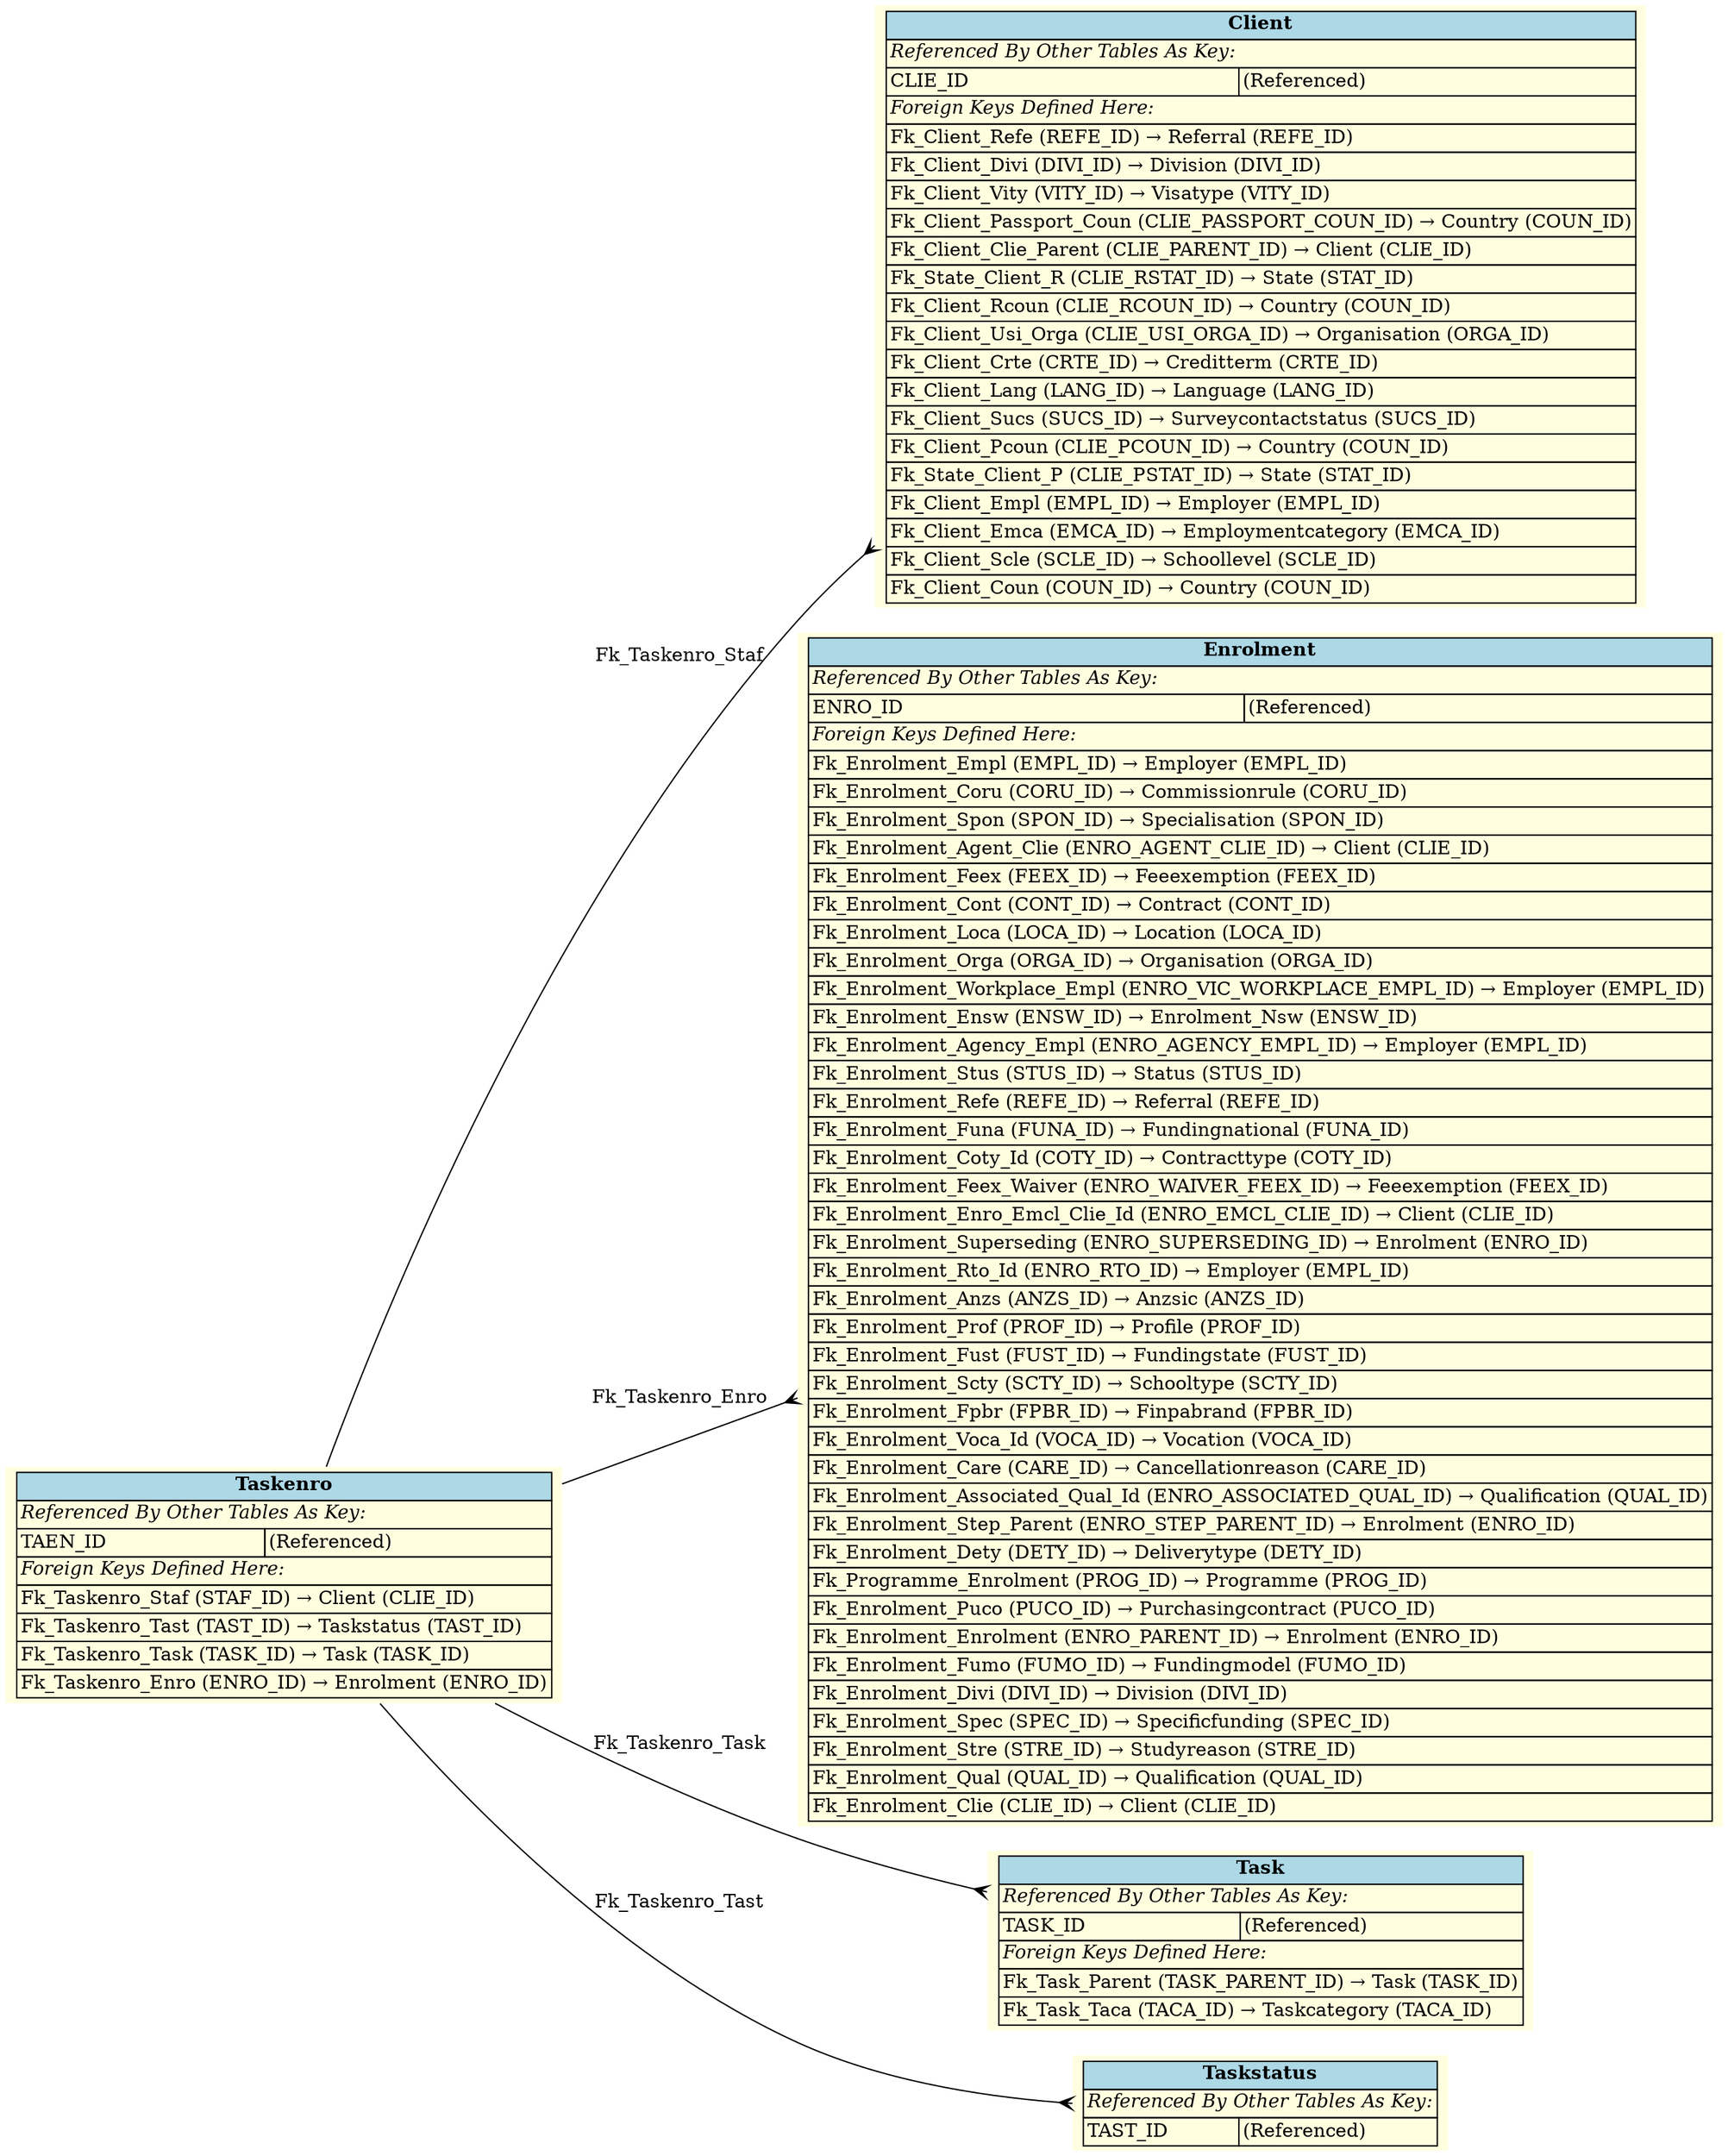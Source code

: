 digraph ERD {
  rankdir=LR;
  node [shape=plaintext, style=filled, fillcolor=lightyellow];
  edge [arrowhead=crow, arrowtail=none, dir=both, labelfontsize=10];

  "Taskenro" [
    label=<
    <TABLE BORDER="0" CELLBORDER="1" CELLSPACING="0" BGCOLOR="lightyellow">
      <TR><TD COLSPAN="2" BGCOLOR="lightblue"><B>Taskenro</B></TD></TR>
      <TR><TD COLSPAN="2" ALIGN="LEFT"><I>Referenced By Other Tables As Key:</I></TD></TR>
      <TR><TD ALIGN="LEFT">TAEN_ID</TD><TD ALIGN="LEFT">(Referenced)</TD></TR>
      <TR><TD COLSPAN="2" ALIGN="LEFT"><I>Foreign Keys Defined Here:</I></TD></TR>
      <TR><TD ALIGN="LEFT" COLSPAN="2">Fk_Taskenro_Staf (STAF_ID) &rarr; Client (CLIE_ID)</TD></TR>
      <TR><TD ALIGN="LEFT" COLSPAN="2">Fk_Taskenro_Tast (TAST_ID) &rarr; Taskstatus (TAST_ID)</TD></TR>
      <TR><TD ALIGN="LEFT" COLSPAN="2">Fk_Taskenro_Task (TASK_ID) &rarr; Task (TASK_ID)</TD></TR>
      <TR><TD ALIGN="LEFT" COLSPAN="2">Fk_Taskenro_Enro (ENRO_ID) &rarr; Enrolment (ENRO_ID)</TD></TR>
    </TABLE>
    >
  ];

  "Client" [
    label=<
    <TABLE BORDER="0" CELLBORDER="1" CELLSPACING="0" BGCOLOR="lightyellow">
      <TR><TD COLSPAN="2" BGCOLOR="lightblue"><B>Client</B></TD></TR>
      <TR><TD COLSPAN="2" ALIGN="LEFT"><I>Referenced By Other Tables As Key:</I></TD></TR>
      <TR><TD ALIGN="LEFT">CLIE_ID</TD><TD ALIGN="LEFT">(Referenced)</TD></TR>
      <TR><TD COLSPAN="2" ALIGN="LEFT"><I>Foreign Keys Defined Here:</I></TD></TR>
      <TR><TD ALIGN="LEFT" COLSPAN="2">Fk_Client_Refe (REFE_ID) &rarr; Referral (REFE_ID)</TD></TR>
      <TR><TD ALIGN="LEFT" COLSPAN="2">Fk_Client_Divi (DIVI_ID) &rarr; Division (DIVI_ID)</TD></TR>
      <TR><TD ALIGN="LEFT" COLSPAN="2">Fk_Client_Vity (VITY_ID) &rarr; Visatype (VITY_ID)</TD></TR>
      <TR><TD ALIGN="LEFT" COLSPAN="2">Fk_Client_Passport_Coun (CLIE_PASSPORT_COUN_ID) &rarr; Country (COUN_ID)</TD></TR>
      <TR><TD ALIGN="LEFT" COLSPAN="2">Fk_Client_Clie_Parent (CLIE_PARENT_ID) &rarr; Client (CLIE_ID)</TD></TR>
      <TR><TD ALIGN="LEFT" COLSPAN="2">Fk_State_Client_R (CLIE_RSTAT_ID) &rarr; State (STAT_ID)</TD></TR>
      <TR><TD ALIGN="LEFT" COLSPAN="2">Fk_Client_Rcoun (CLIE_RCOUN_ID) &rarr; Country (COUN_ID)</TD></TR>
      <TR><TD ALIGN="LEFT" COLSPAN="2">Fk_Client_Usi_Orga (CLIE_USI_ORGA_ID) &rarr; Organisation (ORGA_ID)</TD></TR>
      <TR><TD ALIGN="LEFT" COLSPAN="2">Fk_Client_Crte (CRTE_ID) &rarr; Creditterm (CRTE_ID)</TD></TR>
      <TR><TD ALIGN="LEFT" COLSPAN="2">Fk_Client_Lang (LANG_ID) &rarr; Language (LANG_ID)</TD></TR>
      <TR><TD ALIGN="LEFT" COLSPAN="2">Fk_Client_Sucs (SUCS_ID) &rarr; Surveycontactstatus (SUCS_ID)</TD></TR>
      <TR><TD ALIGN="LEFT" COLSPAN="2">Fk_Client_Pcoun (CLIE_PCOUN_ID) &rarr; Country (COUN_ID)</TD></TR>
      <TR><TD ALIGN="LEFT" COLSPAN="2">Fk_State_Client_P (CLIE_PSTAT_ID) &rarr; State (STAT_ID)</TD></TR>
      <TR><TD ALIGN="LEFT" COLSPAN="2">Fk_Client_Empl (EMPL_ID) &rarr; Employer (EMPL_ID)</TD></TR>
      <TR><TD ALIGN="LEFT" COLSPAN="2">Fk_Client_Emca (EMCA_ID) &rarr; Employmentcategory (EMCA_ID)</TD></TR>
      <TR><TD ALIGN="LEFT" COLSPAN="2">Fk_Client_Scle (SCLE_ID) &rarr; Schoollevel (SCLE_ID)</TD></TR>
      <TR><TD ALIGN="LEFT" COLSPAN="2">Fk_Client_Coun (COUN_ID) &rarr; Country (COUN_ID)</TD></TR>
    </TABLE>
    >
  ];

  "Enrolment" [
    label=<
    <TABLE BORDER="0" CELLBORDER="1" CELLSPACING="0" BGCOLOR="lightyellow">
      <TR><TD COLSPAN="2" BGCOLOR="lightblue"><B>Enrolment</B></TD></TR>
      <TR><TD COLSPAN="2" ALIGN="LEFT"><I>Referenced By Other Tables As Key:</I></TD></TR>
      <TR><TD ALIGN="LEFT">ENRO_ID</TD><TD ALIGN="LEFT">(Referenced)</TD></TR>
      <TR><TD COLSPAN="2" ALIGN="LEFT"><I>Foreign Keys Defined Here:</I></TD></TR>
      <TR><TD ALIGN="LEFT" COLSPAN="2">Fk_Enrolment_Empl (EMPL_ID) &rarr; Employer (EMPL_ID)</TD></TR>
      <TR><TD ALIGN="LEFT" COLSPAN="2">Fk_Enrolment_Coru (CORU_ID) &rarr; Commissionrule (CORU_ID)</TD></TR>
      <TR><TD ALIGN="LEFT" COLSPAN="2">Fk_Enrolment_Spon (SPON_ID) &rarr; Specialisation (SPON_ID)</TD></TR>
      <TR><TD ALIGN="LEFT" COLSPAN="2">Fk_Enrolment_Agent_Clie (ENRO_AGENT_CLIE_ID) &rarr; Client (CLIE_ID)</TD></TR>
      <TR><TD ALIGN="LEFT" COLSPAN="2">Fk_Enrolment_Feex (FEEX_ID) &rarr; Feeexemption (FEEX_ID)</TD></TR>
      <TR><TD ALIGN="LEFT" COLSPAN="2">Fk_Enrolment_Cont (CONT_ID) &rarr; Contract (CONT_ID)</TD></TR>
      <TR><TD ALIGN="LEFT" COLSPAN="2">Fk_Enrolment_Loca (LOCA_ID) &rarr; Location (LOCA_ID)</TD></TR>
      <TR><TD ALIGN="LEFT" COLSPAN="2">Fk_Enrolment_Orga (ORGA_ID) &rarr; Organisation (ORGA_ID)</TD></TR>
      <TR><TD ALIGN="LEFT" COLSPAN="2">Fk_Enrolment_Workplace_Empl (ENRO_VIC_WORKPLACE_EMPL_ID) &rarr; Employer (EMPL_ID)</TD></TR>
      <TR><TD ALIGN="LEFT" COLSPAN="2">Fk_Enrolment_Ensw (ENSW_ID) &rarr; Enrolment_Nsw (ENSW_ID)</TD></TR>
      <TR><TD ALIGN="LEFT" COLSPAN="2">Fk_Enrolment_Agency_Empl (ENRO_AGENCY_EMPL_ID) &rarr; Employer (EMPL_ID)</TD></TR>
      <TR><TD ALIGN="LEFT" COLSPAN="2">Fk_Enrolment_Stus (STUS_ID) &rarr; Status (STUS_ID)</TD></TR>
      <TR><TD ALIGN="LEFT" COLSPAN="2">Fk_Enrolment_Refe (REFE_ID) &rarr; Referral (REFE_ID)</TD></TR>
      <TR><TD ALIGN="LEFT" COLSPAN="2">Fk_Enrolment_Funa (FUNA_ID) &rarr; Fundingnational (FUNA_ID)</TD></TR>
      <TR><TD ALIGN="LEFT" COLSPAN="2">Fk_Enrolment_Coty_Id (COTY_ID) &rarr; Contracttype (COTY_ID)</TD></TR>
      <TR><TD ALIGN="LEFT" COLSPAN="2">Fk_Enrolment_Feex_Waiver (ENRO_WAIVER_FEEX_ID) &rarr; Feeexemption (FEEX_ID)</TD></TR>
      <TR><TD ALIGN="LEFT" COLSPAN="2">Fk_Enrolment_Enro_Emcl_Clie_Id (ENRO_EMCL_CLIE_ID) &rarr; Client (CLIE_ID)</TD></TR>
      <TR><TD ALIGN="LEFT" COLSPAN="2">Fk_Enrolment_Superseding (ENRO_SUPERSEDING_ID) &rarr; Enrolment (ENRO_ID)</TD></TR>
      <TR><TD ALIGN="LEFT" COLSPAN="2">Fk_Enrolment_Rto_Id (ENRO_RTO_ID) &rarr; Employer (EMPL_ID)</TD></TR>
      <TR><TD ALIGN="LEFT" COLSPAN="2">Fk_Enrolment_Anzs (ANZS_ID) &rarr; Anzsic (ANZS_ID)</TD></TR>
      <TR><TD ALIGN="LEFT" COLSPAN="2">Fk_Enrolment_Prof (PROF_ID) &rarr; Profile (PROF_ID)</TD></TR>
      <TR><TD ALIGN="LEFT" COLSPAN="2">Fk_Enrolment_Fust (FUST_ID) &rarr; Fundingstate (FUST_ID)</TD></TR>
      <TR><TD ALIGN="LEFT" COLSPAN="2">Fk_Enrolment_Scty (SCTY_ID) &rarr; Schooltype (SCTY_ID)</TD></TR>
      <TR><TD ALIGN="LEFT" COLSPAN="2">Fk_Enrolment_Fpbr (FPBR_ID) &rarr; Finpabrand (FPBR_ID)</TD></TR>
      <TR><TD ALIGN="LEFT" COLSPAN="2">Fk_Enrolment_Voca_Id (VOCA_ID) &rarr; Vocation (VOCA_ID)</TD></TR>
      <TR><TD ALIGN="LEFT" COLSPAN="2">Fk_Enrolment_Care (CARE_ID) &rarr; Cancellationreason (CARE_ID)</TD></TR>
      <TR><TD ALIGN="LEFT" COLSPAN="2">Fk_Enrolment_Associated_Qual_Id (ENRO_ASSOCIATED_QUAL_ID) &rarr; Qualification (QUAL_ID)</TD></TR>
      <TR><TD ALIGN="LEFT" COLSPAN="2">Fk_Enrolment_Step_Parent (ENRO_STEP_PARENT_ID) &rarr; Enrolment (ENRO_ID)</TD></TR>
      <TR><TD ALIGN="LEFT" COLSPAN="2">Fk_Enrolment_Dety (DETY_ID) &rarr; Deliverytype (DETY_ID)</TD></TR>
      <TR><TD ALIGN="LEFT" COLSPAN="2">Fk_Programme_Enrolment (PROG_ID) &rarr; Programme (PROG_ID)</TD></TR>
      <TR><TD ALIGN="LEFT" COLSPAN="2">Fk_Enrolment_Puco (PUCO_ID) &rarr; Purchasingcontract (PUCO_ID)</TD></TR>
      <TR><TD ALIGN="LEFT" COLSPAN="2">Fk_Enrolment_Enrolment (ENRO_PARENT_ID) &rarr; Enrolment (ENRO_ID)</TD></TR>
      <TR><TD ALIGN="LEFT" COLSPAN="2">Fk_Enrolment_Fumo (FUMO_ID) &rarr; Fundingmodel (FUMO_ID)</TD></TR>
      <TR><TD ALIGN="LEFT" COLSPAN="2">Fk_Enrolment_Divi (DIVI_ID) &rarr; Division (DIVI_ID)</TD></TR>
      <TR><TD ALIGN="LEFT" COLSPAN="2">Fk_Enrolment_Spec (SPEC_ID) &rarr; Specificfunding (SPEC_ID)</TD></TR>
      <TR><TD ALIGN="LEFT" COLSPAN="2">Fk_Enrolment_Stre (STRE_ID) &rarr; Studyreason (STRE_ID)</TD></TR>
      <TR><TD ALIGN="LEFT" COLSPAN="2">Fk_Enrolment_Qual (QUAL_ID) &rarr; Qualification (QUAL_ID)</TD></TR>
      <TR><TD ALIGN="LEFT" COLSPAN="2">Fk_Enrolment_Clie (CLIE_ID) &rarr; Client (CLIE_ID)</TD></TR>
    </TABLE>
    >
  ];

  "Task" [
    label=<
    <TABLE BORDER="0" CELLBORDER="1" CELLSPACING="0" BGCOLOR="lightyellow">
      <TR><TD COLSPAN="2" BGCOLOR="lightblue"><B>Task</B></TD></TR>
      <TR><TD COLSPAN="2" ALIGN="LEFT"><I>Referenced By Other Tables As Key:</I></TD></TR>
      <TR><TD ALIGN="LEFT">TASK_ID</TD><TD ALIGN="LEFT">(Referenced)</TD></TR>
      <TR><TD COLSPAN="2" ALIGN="LEFT"><I>Foreign Keys Defined Here:</I></TD></TR>
      <TR><TD ALIGN="LEFT" COLSPAN="2">Fk_Task_Parent (TASK_PARENT_ID) &rarr; Task (TASK_ID)</TD></TR>
      <TR><TD ALIGN="LEFT" COLSPAN="2">Fk_Task_Taca (TACA_ID) &rarr; Taskcategory (TACA_ID)</TD></TR>
    </TABLE>
    >
  ];

  "Taskstatus" [
    label=<
    <TABLE BORDER="0" CELLBORDER="1" CELLSPACING="0" BGCOLOR="lightyellow">
      <TR><TD COLSPAN="2" BGCOLOR="lightblue"><B>Taskstatus</B></TD></TR>
      <TR><TD COLSPAN="2" ALIGN="LEFT"><I>Referenced By Other Tables As Key:</I></TD></TR>
      <TR><TD ALIGN="LEFT">TAST_ID</TD><TD ALIGN="LEFT">(Referenced)</TD></TR>
    </TABLE>
    >
  ];

  "Taskenro" -> "Client" [label=" Fk_Taskenro_Staf "];
  "Taskenro" -> "Enrolment" [label=" Fk_Taskenro_Enro "];
  "Taskenro" -> "Task" [label=" Fk_Taskenro_Task "];
  "Taskenro" -> "Taskstatus" [label=" Fk_Taskenro_Tast "];
}
